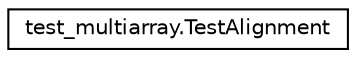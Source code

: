 digraph "Graphical Class Hierarchy"
{
 // LATEX_PDF_SIZE
  edge [fontname="Helvetica",fontsize="10",labelfontname="Helvetica",labelfontsize="10"];
  node [fontname="Helvetica",fontsize="10",shape=record];
  rankdir="LR";
  Node0 [label="test_multiarray.TestAlignment",height=0.2,width=0.4,color="black", fillcolor="white", style="filled",URL="$classtest__multiarray_1_1TestAlignment.html",tooltip=" "];
}
